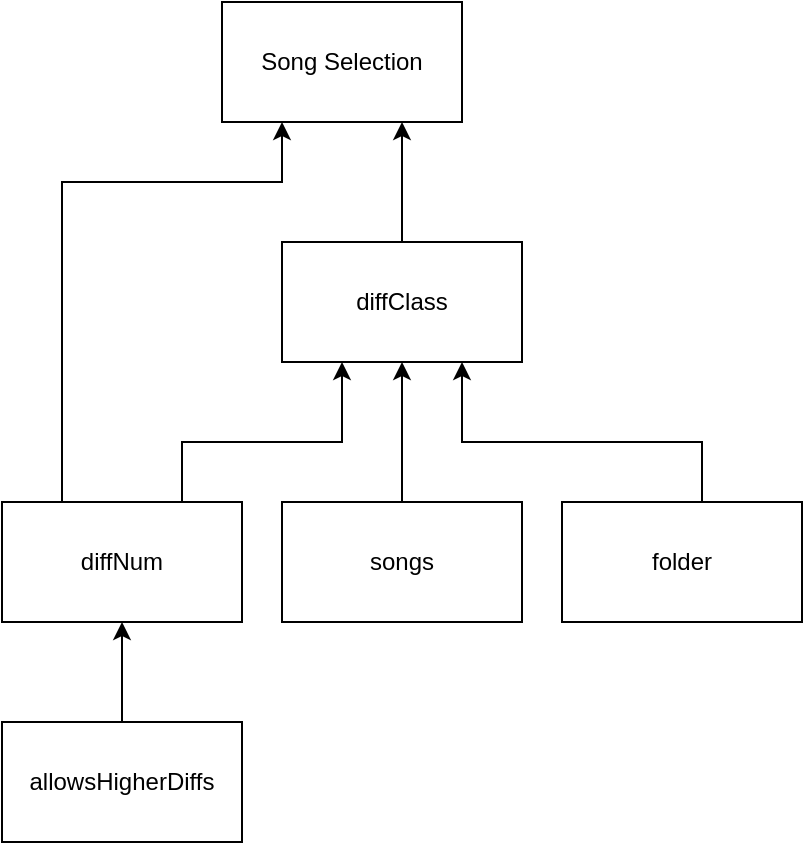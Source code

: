 <mxfile version="14.6.13" type="device"><diagram id="GWWpRS8jj3_W2871QgOe" name="Song Group"><mxGraphModel dx="783" dy="997" grid="1" gridSize="10" guides="1" tooltips="1" connect="1" arrows="1" fold="1" page="1" pageScale="1" pageWidth="450" pageHeight="500" math="0" shadow="0"><root><mxCell id="0"/><mxCell id="1" parent="0"/><mxCell id="umKkz5MFjinbMegOhU-1-5" style="edgeStyle=orthogonalEdgeStyle;rounded=0;orthogonalLoop=1;jettySize=auto;html=1;exitX=0.25;exitY=0;exitDx=0;exitDy=0;entryX=0.25;entryY=1;entryDx=0;entryDy=0;" edge="1" parent="1" source="umKkz5MFjinbMegOhU-1-1" target="umKkz5MFjinbMegOhU-1-4"><mxGeometry relative="1" as="geometry"><Array as="points"><mxPoint x="50" y="110"/><mxPoint x="160" y="110"/></Array></mxGeometry></mxCell><mxCell id="umKkz5MFjinbMegOhU-1-12" style="edgeStyle=orthogonalEdgeStyle;rounded=0;orthogonalLoop=1;jettySize=auto;html=1;entryX=0.25;entryY=1;entryDx=0;entryDy=0;exitX=0.75;exitY=0;exitDx=0;exitDy=0;" edge="1" parent="1" source="umKkz5MFjinbMegOhU-1-1" target="umKkz5MFjinbMegOhU-1-6"><mxGeometry relative="1" as="geometry"><Array as="points"><mxPoint x="110" y="240"/><mxPoint x="190" y="240"/></Array></mxGeometry></mxCell><mxCell id="umKkz5MFjinbMegOhU-1-1" value="diffNum" style="rounded=0;whiteSpace=wrap;html=1;" vertex="1" parent="1"><mxGeometry x="20" y="270" width="120" height="60" as="geometry"/></mxCell><mxCell id="umKkz5MFjinbMegOhU-1-3" style="edgeStyle=orthogonalEdgeStyle;rounded=0;orthogonalLoop=1;jettySize=auto;html=1;entryX=0.5;entryY=1;entryDx=0;entryDy=0;" edge="1" parent="1" source="umKkz5MFjinbMegOhU-1-2" target="umKkz5MFjinbMegOhU-1-1"><mxGeometry relative="1" as="geometry"/></mxCell><mxCell id="umKkz5MFjinbMegOhU-1-2" value="allowsHigherDiffs" style="rounded=0;whiteSpace=wrap;html=1;" vertex="1" parent="1"><mxGeometry x="20" y="380" width="120" height="60" as="geometry"/></mxCell><mxCell id="umKkz5MFjinbMegOhU-1-4" value="Song Selection" style="rounded=0;whiteSpace=wrap;html=1;" vertex="1" parent="1"><mxGeometry x="130" y="20" width="120" height="60" as="geometry"/></mxCell><mxCell id="umKkz5MFjinbMegOhU-1-7" style="edgeStyle=orthogonalEdgeStyle;rounded=0;orthogonalLoop=1;jettySize=auto;html=1;entryX=0.75;entryY=1;entryDx=0;entryDy=0;exitX=0.5;exitY=0;exitDx=0;exitDy=0;" edge="1" parent="1" source="umKkz5MFjinbMegOhU-1-6" target="umKkz5MFjinbMegOhU-1-4"><mxGeometry relative="1" as="geometry"/></mxCell><mxCell id="umKkz5MFjinbMegOhU-1-6" value="diffClass" style="rounded=0;whiteSpace=wrap;html=1;" vertex="1" parent="1"><mxGeometry x="160" y="140" width="120" height="60" as="geometry"/></mxCell><mxCell id="umKkz5MFjinbMegOhU-1-10" style="edgeStyle=orthogonalEdgeStyle;rounded=0;orthogonalLoop=1;jettySize=auto;html=1;exitX=0.5;exitY=0;exitDx=0;exitDy=0;entryX=0.5;entryY=1;entryDx=0;entryDy=0;" edge="1" parent="1" source="umKkz5MFjinbMegOhU-1-8" target="umKkz5MFjinbMegOhU-1-6"><mxGeometry relative="1" as="geometry"/></mxCell><mxCell id="umKkz5MFjinbMegOhU-1-8" value="songs" style="rounded=0;whiteSpace=wrap;html=1;" vertex="1" parent="1"><mxGeometry x="160" y="270" width="120" height="60" as="geometry"/></mxCell><mxCell id="umKkz5MFjinbMegOhU-1-11" style="edgeStyle=orthogonalEdgeStyle;rounded=0;orthogonalLoop=1;jettySize=auto;html=1;entryX=0.75;entryY=1;entryDx=0;entryDy=0;" edge="1" parent="1" source="umKkz5MFjinbMegOhU-1-9" target="umKkz5MFjinbMegOhU-1-6"><mxGeometry relative="1" as="geometry"><Array as="points"><mxPoint x="370" y="240"/><mxPoint x="250" y="240"/></Array></mxGeometry></mxCell><mxCell id="umKkz5MFjinbMegOhU-1-9" value="folder" style="rounded=0;whiteSpace=wrap;html=1;" vertex="1" parent="1"><mxGeometry x="300" y="270" width="120" height="60" as="geometry"/></mxCell></root></mxGraphModel></diagram></mxfile>